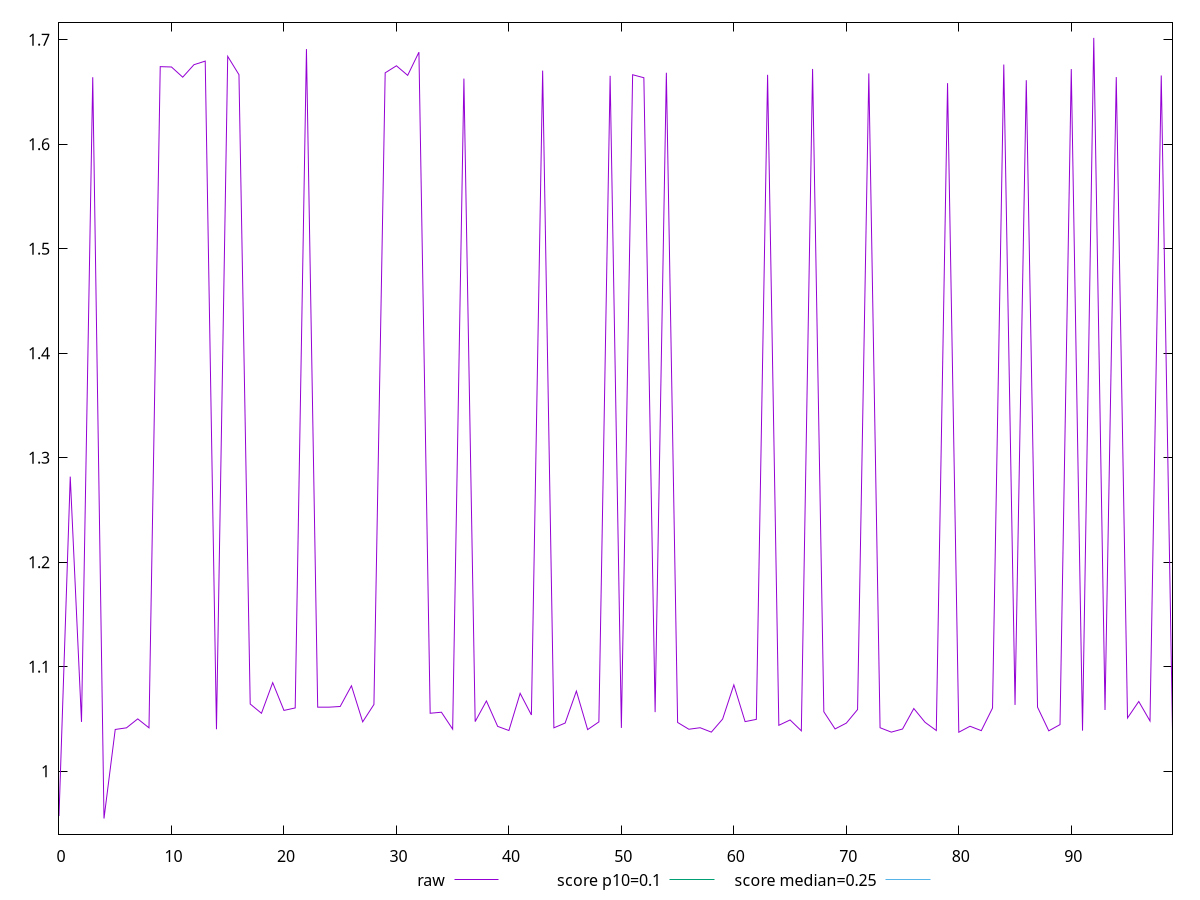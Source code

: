 reset

$raw <<EOF
0 0.9570615340338813
1 1.2819194899664985
2 1.0471663517422147
3 1.6641923082139758
4 0.9547015334235297
5 1.0399322870042587
6 1.041498245663113
7 1.050059240129259
8 1.041498245663113
9 1.6742777574327254
10 1.6739506089952254
11 1.6641923082139758
12 1.6761503160264755
13 1.6796024644639755
14 1.0401408237881131
15 1.6841131659613717
16 1.6665873277452257
17 1.064291214413113
18 1.0554205682542588
19 1.084734533098009
20 1.058162267473009
21 1.0605290073818632
22 1.691113694932726
23 1.061240880754259
24 1.0612638706631132
25 1.0619254917568628
26 1.081732620663113
27 1.0472101190355088
28 1.063841995663113
29 1.6683622300889756
30 1.6751092597113715
31 1.6659476793077257
32 1.6881439276801213
33 1.0554441430833603
34 1.0564396519131132
35 1.0402228143480088
36 1.6628021308051215
37 1.0474493768480089
38 1.067216019100613
39 1.042899612850613
40 1.0389215448167588
41 1.074501175350613
42 1.053806798723009
43 1.6705047675238716
44 1.041498245663113
45 1.0460650995042589
46 1.0766496128506131
47 1.0397947290208605
48 1.0471663517422147
49 1.6655057847764756
50 1.0413824823167588
51 1.6665311754014756
52 1.6636761542426215
53 1.0565403344896105
54 1.6684271308051213
55 1.0466437127855088
56 1.040140823788113
57 1.041593460506863
58 1.0373834588792588
59 1.0498616642422147
60 1.0825935978359646
61 1.0474420526292587
62 1.0495890659756129
63 1.6664774644639755
64 1.0439095158047147
65 1.049028966691759
66 1.038631017473009
67 1.6720926988389757
68 1.056886429256863
69 1.0404303338792587
70 1.046006505754259
71 1.059004730648465
72 1.6678216620551216
73 1.041593460506863
74 1.0373834588792588
75 1.0403766229417588
76 1.059982132381863
77 1.0467755487230088
78 1.0389215448167588
79 1.6584808417426218
80 1.037288244035509
81 1.0429997105068631
82 1.0387897088792588
83 1.0604508823818632
84 1.6762675035264758
85 1.063414749569363
86 1.6612748277452258
87 1.0612825626797147
88 1.038631017473009
89 1.044586624569363
90 1.6719329901801214
91 1.0387897088792588
92 1.7017826402452256
93 1.058563675350613
94 1.6643241441514756
95 1.050919632381863
96 1.066703323788113
97 1.048045079973009
98 1.6658158433702257
99 1.0387262323167588
EOF

set key outside below
set xrange [0:99]
set yrange [0.9397599112870958:1.7167242623816596]
set trange [0.9397599112870958:1.7167242623816596]
set terminal svg size 640, 500 enhanced background rgb 'white'
set output "report_00015_2021-02-09T16-11-33.973Z/cumulative-layout-shift/samples/pages/raw/values.svg"

plot $raw title "raw" with line, \
     0.1 title "score p10=0.1", \
     0.25 title "score median=0.25"

reset
